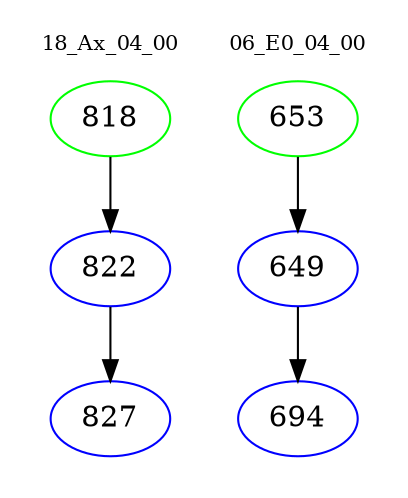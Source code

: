 digraph{
subgraph cluster_0 {
color = white
label = "18_Ax_04_00";
fontsize=10;
T0_818 [label="818", color="green"]
T0_818 -> T0_822 [color="black"]
T0_822 [label="822", color="blue"]
T0_822 -> T0_827 [color="black"]
T0_827 [label="827", color="blue"]
}
subgraph cluster_1 {
color = white
label = "06_E0_04_00";
fontsize=10;
T1_653 [label="653", color="green"]
T1_653 -> T1_649 [color="black"]
T1_649 [label="649", color="blue"]
T1_649 -> T1_694 [color="black"]
T1_694 [label="694", color="blue"]
}
}
